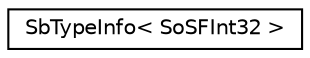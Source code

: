 digraph "Graphical Class Hierarchy"
{
 // LATEX_PDF_SIZE
  edge [fontname="Helvetica",fontsize="10",labelfontname="Helvetica",labelfontsize="10"];
  node [fontname="Helvetica",fontsize="10",shape=record];
  rankdir="LR";
  Node0 [label="SbTypeInfo\< SoSFInt32 \>",height=0.2,width=0.4,color="black", fillcolor="white", style="filled",URL="$structSbTypeInfo_3_01SoSFInt32_01_4.html",tooltip=" "];
}
